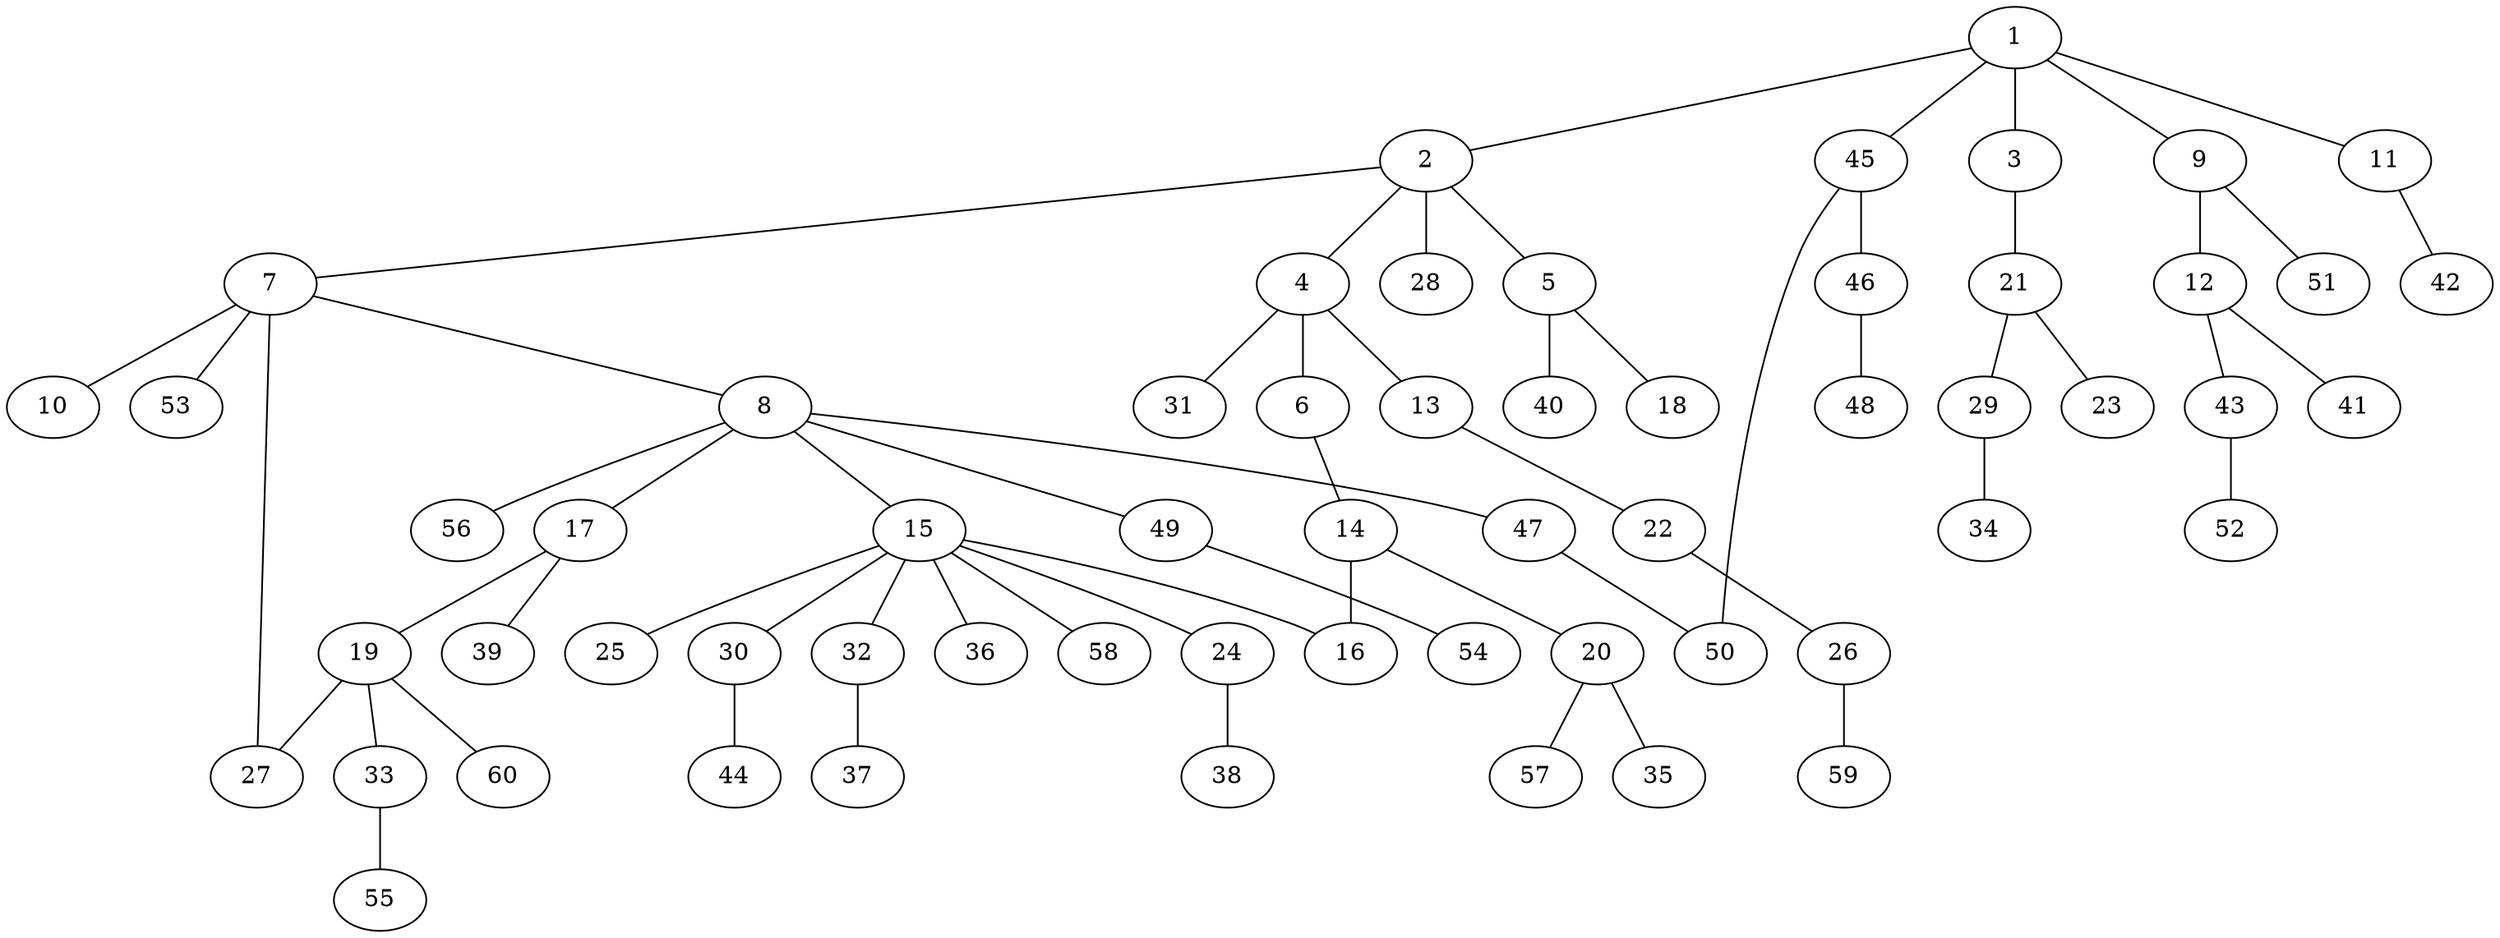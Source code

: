 graph graphname {1--2
1--3
1--9
1--11
1--45
2--4
2--5
2--7
2--28
3--21
4--6
4--13
4--31
5--18
5--40
6--14
7--8
7--10
7--27
7--53
8--15
8--17
8--47
8--49
8--56
9--12
9--51
11--42
12--41
12--43
13--22
14--16
14--20
15--16
15--24
15--25
15--30
15--32
15--36
15--58
17--19
17--39
19--27
19--33
19--60
20--35
20--57
21--23
21--29
22--26
24--38
26--59
29--34
30--44
32--37
33--55
43--52
45--46
45--50
46--48
47--50
49--54
}